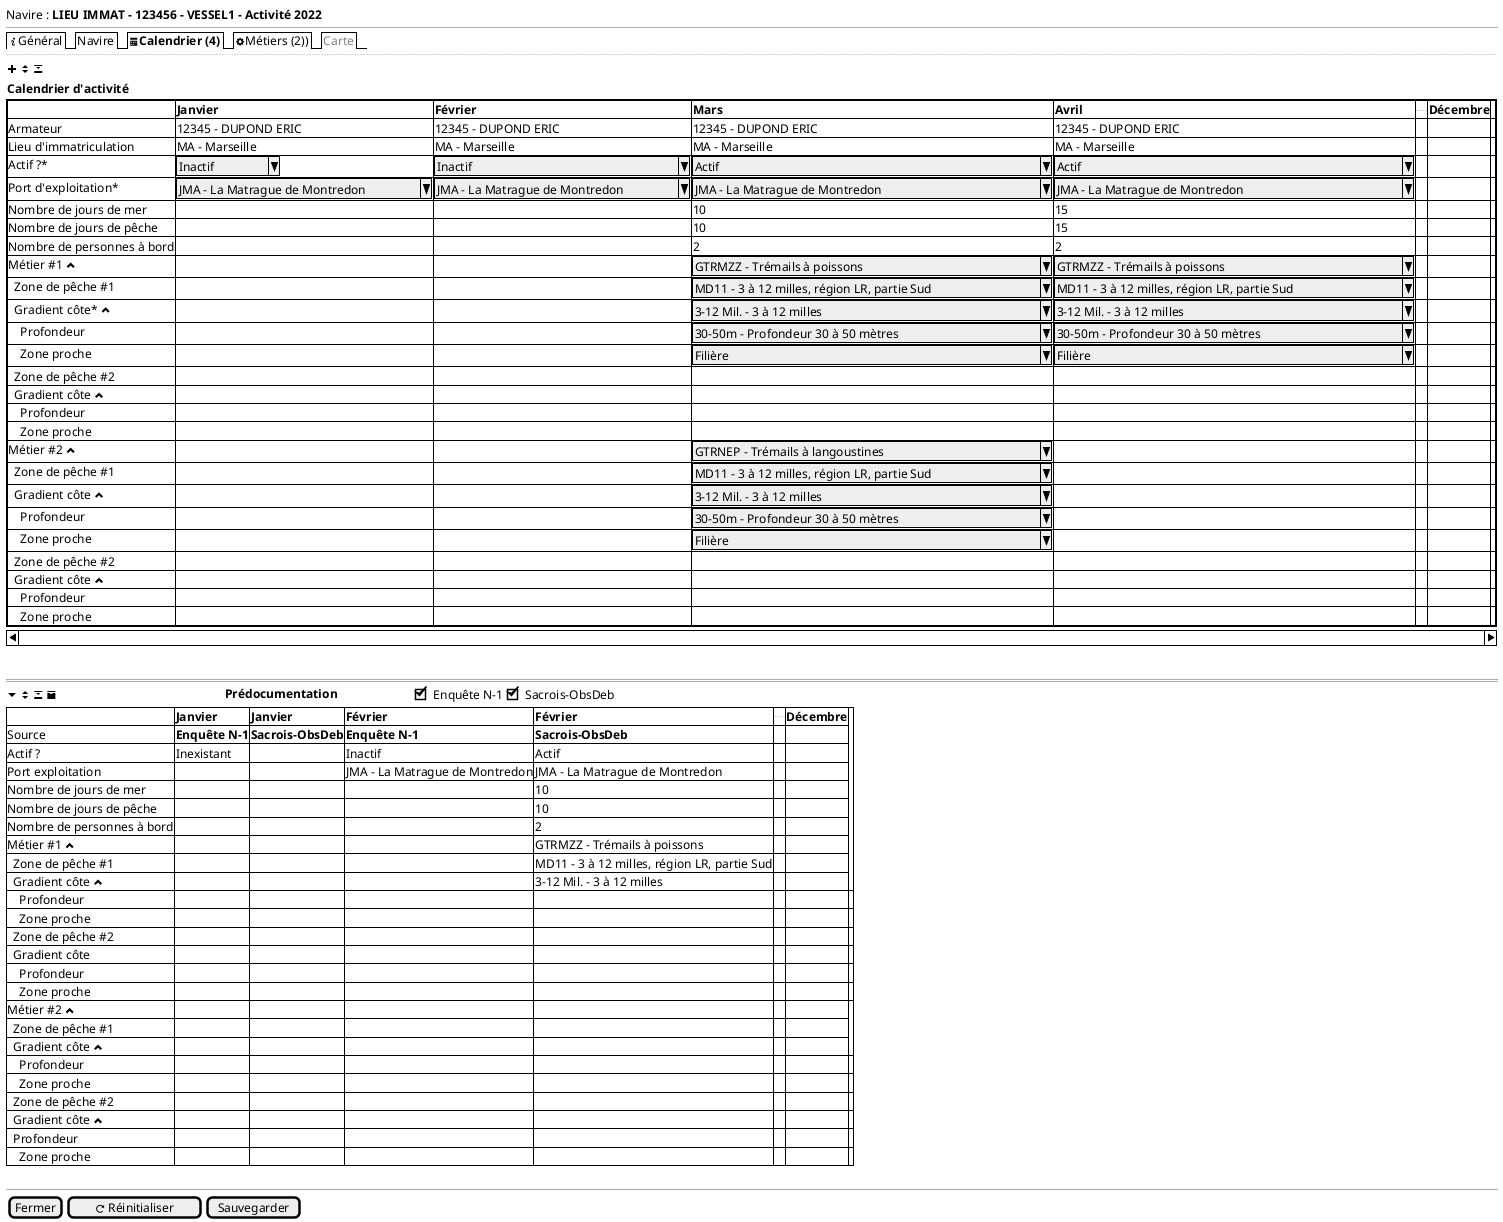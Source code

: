 @startsalt
{
  Navire : <b>LIEU IMMAT - 123456 - VESSEL1 - Activité 2022
  --
  {/ <&info>Général | Navire | <b><&calendar>Calendrier (4)| <&cog>Métiers (2)) | <font color=grey>Carte}
  ..
  {<&plus> <&elevator> <&expand-down> }
  {<b>Calendrier d'activité}
	{S-
	{#
     . | <b>Janvier | <b>Février | <b>Mars | <b>Avril| ... | <b>Décembre
     Armateur | 12345 - DUPOND ERIC | 12345 - DUPOND ERIC | 12345 - DUPOND ERIC | 12345 - DUPOND ERIC | . | . | .
     Lieu d'immatriculation | MA - Marseille | MA - Marseille | MA - Marseille | MA - Marseille | . | . | .
     Actif ?* | ^Inactif    ^| ^Inactif                       ^| ^Actif                                      ^ | ^Actif                                      ^| . | . | .
     Port d'exploitation* | ^JMA - La Matrague de Montredon^ | ^JMA - La Matrague de Montredon^ | ^JMA - La Matrague de Montredon             ^ | ^JMA - La Matrague de Montredon             ^| . | . | .
     Nombre de jours de mer | . | . | 10 | 15 | . | . | .
     Nombre de jours de pêche | . | . | 10 | 15 | . | . | .
     Nombre de personnes à bord | . | . | 2 | 2 | . | . | .
     Métier #1 <&chevron-top> | . | . | ^GTRMZZ - Trémails à poissons               ^ | ^GTRMZZ - Trémails à poissons               ^ | . | . | .
     <U+0020><U+0020>Zone de pêche #1 | . | . | ^MD11 - 3 à 12 milles, région LR, partie Sud^| ^MD11 - 3 à 12 milles, région LR, partie Sud^ | . | . | .
     <U+0020><U+0020>Gradient côte* <&chevron-top>| . | . | ^3-12 Mil. - 3 à 12 milles                  ^| ^3-12 Mil. - 3 à 12 milles                  ^ | . | . | .
     <U+0020><U+0020><U+0020><U+0020>Profondeur | . | . | ^30-50m - Profondeur 30 à 50 mètres         ^ | ^30-50m - Profondeur 30 à 50 mètres         ^ | . | . | .
     <U+0020><U+0020><U+0020><U+0020>Zone proche | . | . | ^Filière                                    ^ | ^Filière                                    ^ | . | . | .
     <U+0020><U+0020>Zone de pêche #2 | . | . | . | . | . | .
     <U+0020><U+0020>Gradient côte <&chevron-top>| . | . | . | . | . | . | .
     <U+0020><U+0020><U+0020><U+0020>Profondeur | . | . | . | . | . | . | .
     <U+0020><U+0020><U+0020><U+0020>Zone proche | . | . | . | . | . | . | .
     Métier #2 <&chevron-top>| . | . | ^GTRNEP - Trémails à langoustines           ^ | . | . | . | .
     <U+0020><U+0020>Zone de pêche #1 | . | . | ^MD11 - 3 à 12 milles, région LR, partie Sud^|.| . | . | .
     <U+0020><U+0020>Gradient côte <&chevron-top>| . | . | ^3-12 Mil. - 3 à 12 milles                  ^|.| . | . | .
     <U+0020><U+0020><U+0020><U+0020>Profondeur | . | . | ^30-50m - Profondeur 30 à 50 mètres         ^|.| . | . | .
     <U+0020><U+0020><U+0020><U+0020>Zone proche | . | . | ^Filière                                    ^|.| . | . | .
     <U+0020><U+0020>Zone de pêche #2 | . | . | . | . | . | . | .
     <U+0020><U+0020>Gradient côte <&chevron-top>| . | . | . | . | . | . | .
     <U+0020><U+0020><U+0020><U+0020>Profondeur | . | . | . | . | . | . | .
     <U+0020><U+0020><U+0020><U+0020>Zone proche | . | . | . | . | . | . | .
    }
    }
    .
    ==
  {<&caret-bottom> <&elevator> <&expand-down> <&box><b>                                                      Prédocumentation</b> | . | . | . | . | . | . | . | . | . | . | . | . | . | . | {  [X]Enquête N-1 | [X]Sacrois-ObsDeb }}
  	{#
     . | <b>Janvier | <b>Janvier | <b>Février | <b>Février | ... | <b>Décembre
     Source | <b>Enquête N-1 | <b>Sacrois-ObsDeb | <b>Enquête N-1 | <b>Sacrois-ObsDeb | . | .
     Actif ? | Inexistant | . | Inactif | Actif | . | .
     Port exploitation | . | . | JMA - La Matrague de Montredon | JMA - La Matrague de Montredon | . | .
     Nombre de jours de mer | . | . | . | 10 | . | .
     Nombre de jours de pêche | . | . | . | 10 | . | .
     Nombre de personnes à bord | . | . | . | 2 | . | .
     Métier #1 <&chevron-top> | . | . | .| GTRMZZ - Trémails à poissons | . | .
     <U+0020><U+0020>Zone de pêche #1 | . | . | .| MD11 - 3 à 12 milles, région LR, partie Sud | . | .
     <U+0020><U+0020>Gradient côte <&chevron-top> | . | . | .| 3-12 Mil. - 3 à 12 milles | . | .
     <U+0020><U+0020><U+0020><U+0020>Profondeur | . | . | . | . | . | . | .
     <U+0020><U+0020><U+0020><U+0020>Zone proche | . | . | . | . | . | . | .
     <U+0020><U+0020>Zone de pêche #2 | . | . | . | . | . | . | .
     <U+0020><U+0020>Gradient côte | . | . | . | . | . | . | .
     <U+0020><U+0020><U+0020><U+0020>Profondeur | . | . | . | . | . | . | .
     <U+0020><U+0020><U+0020><U+0020>Zone proche | . | . | . | . | . | . | .
     Métier #2 <&chevron-top> | . | . | . | . | . | .
     <U+0020><U+0020>Zone de pêche #1 | . | . | . | . | . | .
     <U+0020><U+0020>Gradient côte <&chevron-top> | . | . | . | . | . | .
     <U+0020><U+0020><U+0020><U+0020>Profondeur | . | . | . | . | . | . | .
     <U+0020><U+0020><U+0020><U+0020>Zone proche | . | . | . | . | . | . | .
     <U+0020><U+0020>Zone de pêche #2 | . | . | . | . | . | . | .
     <U+0020><U+0020>Gradient côte <&chevron-top> | . | . | . | . | . | . | .
     <U+0020><U+0020>Profondeur | . | . | . | . | . | . | .
     <U+0020><U+0020><U+0020><U+0020>Zone proche | . | . | . | . | . | . | .
     }
     .
  --
  { [Fermer] | [<&reload> Réinitialiser] | [Sauvegarder] }
}
@endsalt